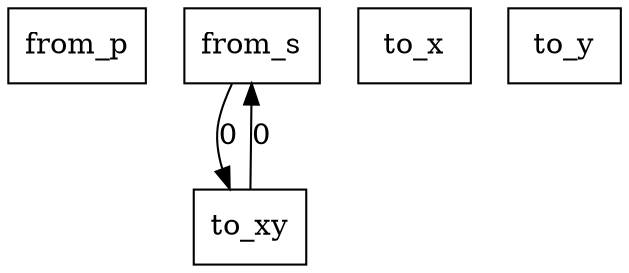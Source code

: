 digraph {
    graph [rankdir=TB
          ,bgcolor=transparent];
    node [shape=box
         ,fillcolor=white
         ,style=filled];
    0 [label=<from_p>];
    1 [label=<from_s>];
    2 [label=<to_x>];
    3 [label=<to_y>];
    4 [label=<to_xy>];
    1 -> 4 [label=0];
    4 -> 1 [label=0];
}